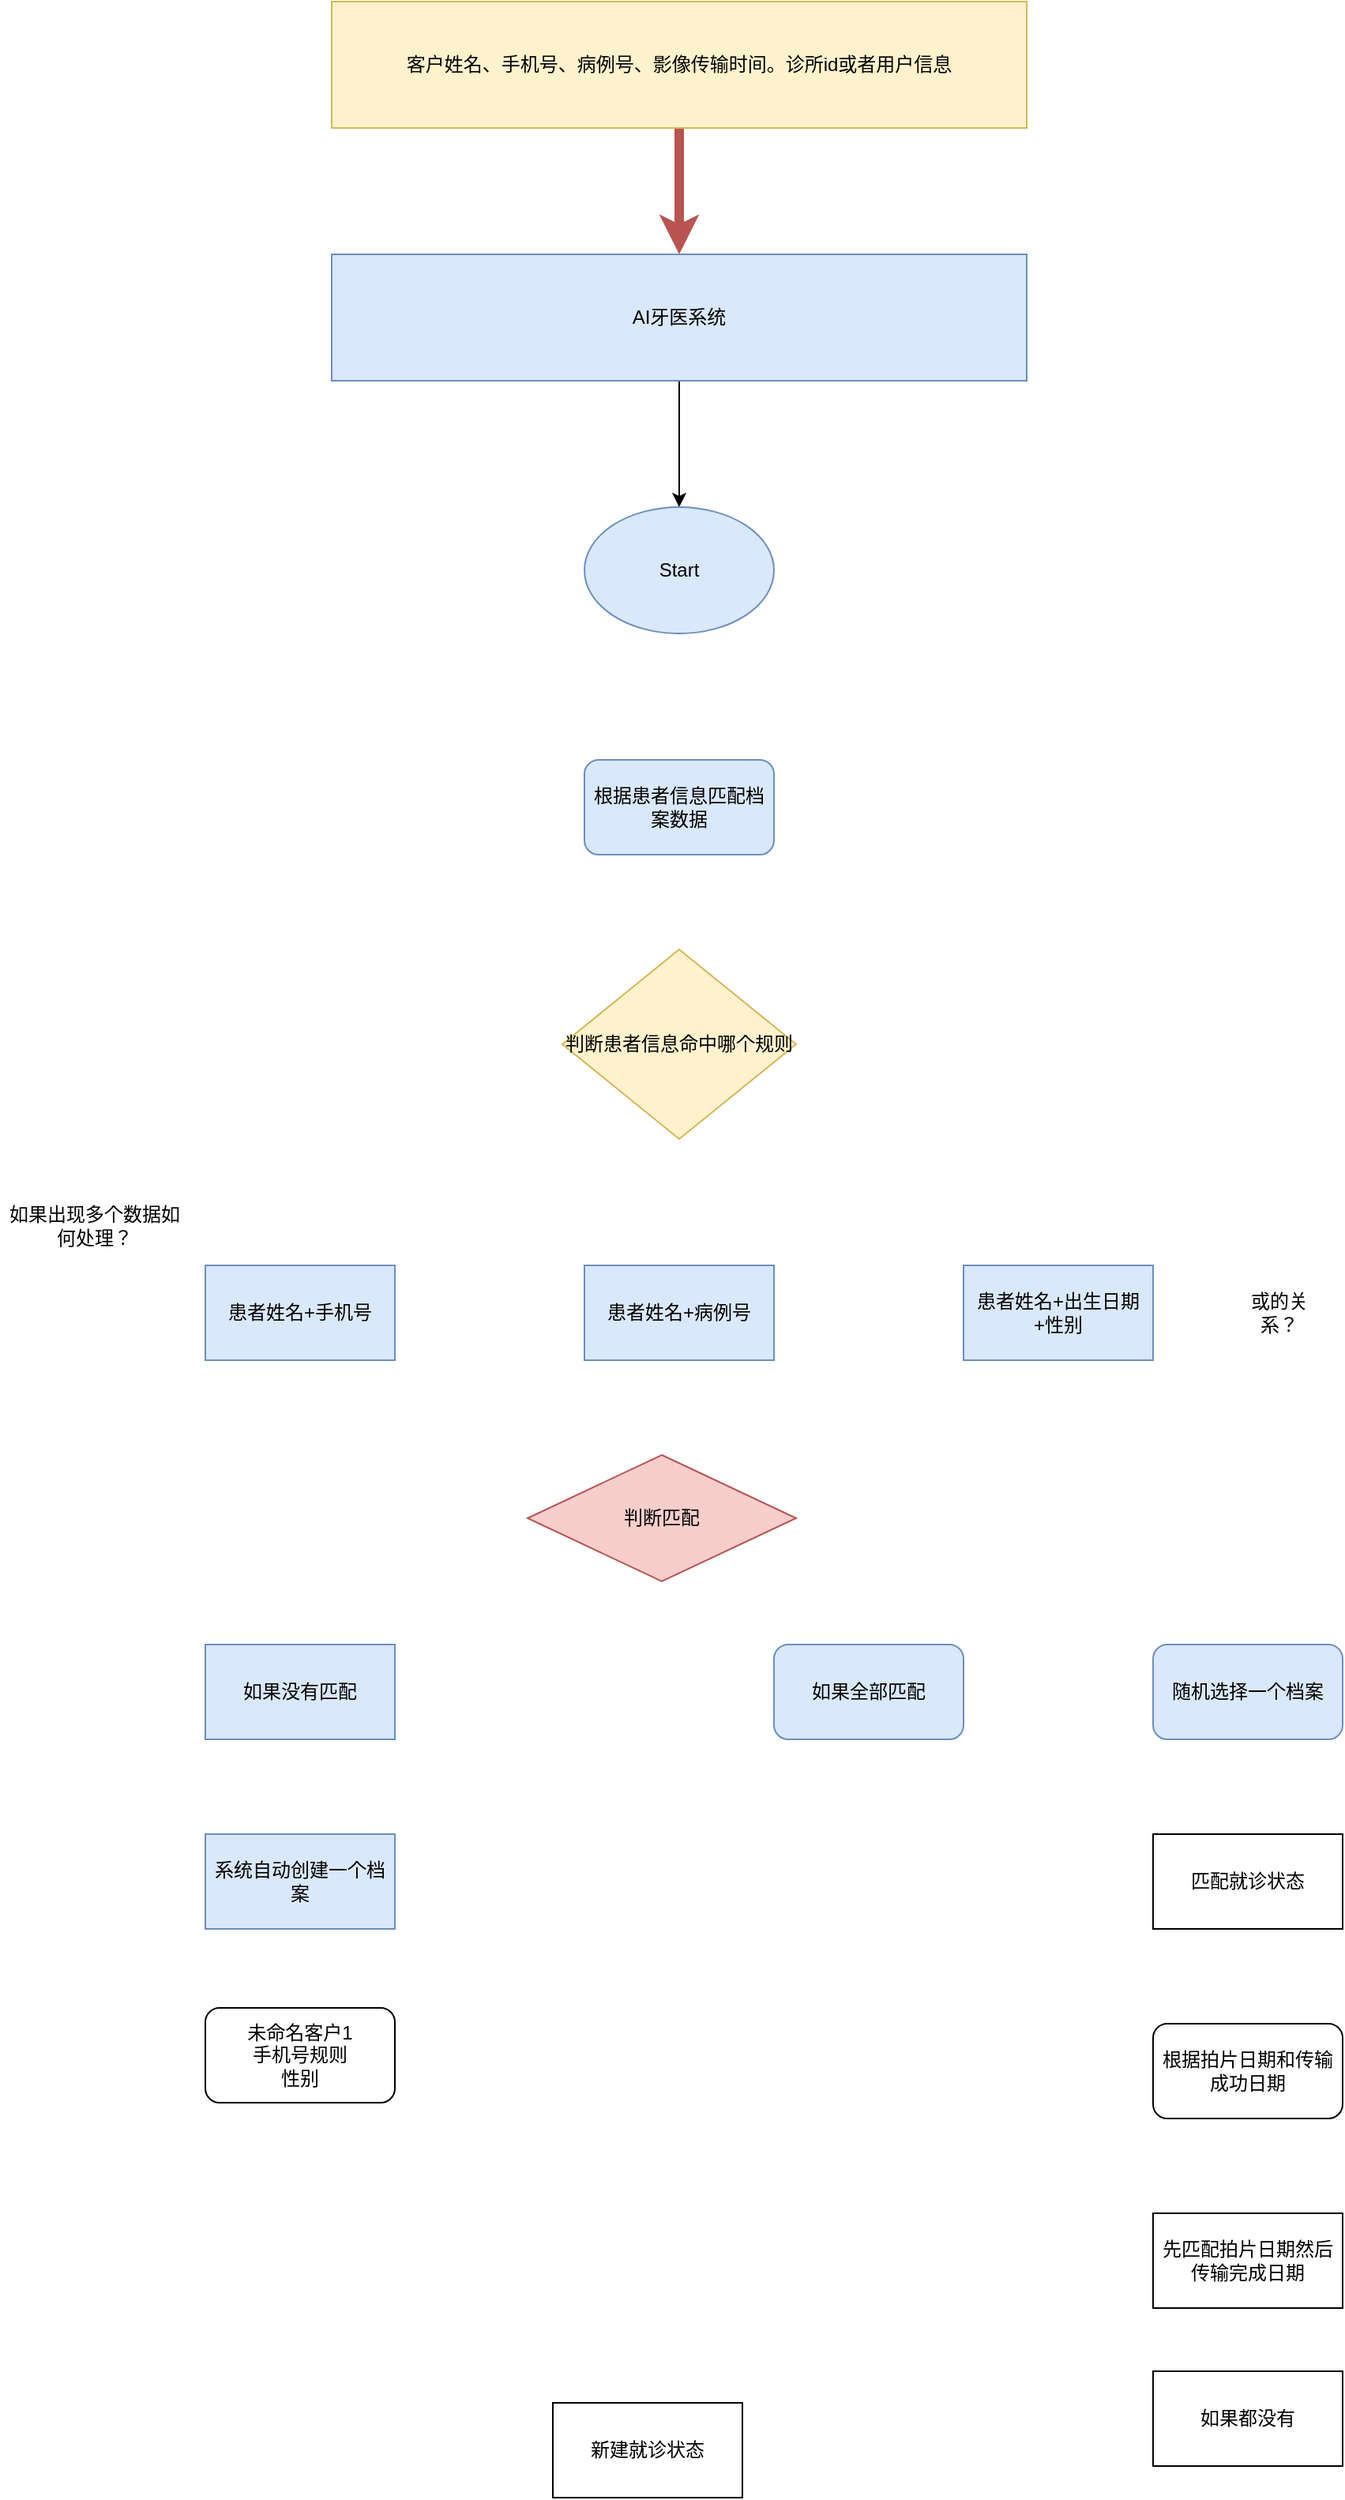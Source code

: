<mxfile version="20.4.2" type="github">
  <diagram id="0uF88qrrJIsZdChHyWDg" name="第 1 页">
    <mxGraphModel dx="946" dy="614" grid="1" gridSize="10" guides="1" tooltips="1" connect="1" arrows="1" fold="1" page="1" pageScale="1" pageWidth="827" pageHeight="1169" math="0" shadow="0">
      <root>
        <mxCell id="0" />
        <mxCell id="1" parent="0" />
        <mxCell id="lVQHTALBccKQVXWC6iIf-3" value="" style="edgeStyle=orthogonalEdgeStyle;orthogonalLoop=1;jettySize=auto;html=1;rounded=0;strokeWidth=6;fillColor=#f8cecc;strokeColor=#b85450;" edge="1" parent="1" source="lVQHTALBccKQVXWC6iIf-1" target="lVQHTALBccKQVXWC6iIf-2">
          <mxGeometry relative="1" as="geometry" />
        </mxCell>
        <mxCell id="lVQHTALBccKQVXWC6iIf-1" value="客户姓名、手机号、病例号、影像传输时间。诊所id或者用户信息" style="rounded=0;whiteSpace=wrap;html=1;fillColor=#fff2cc;strokeColor=#d6b656;" vertex="1" parent="1">
          <mxGeometry x="240" y="40" width="440" height="80" as="geometry" />
        </mxCell>
        <mxCell id="lVQHTALBccKQVXWC6iIf-5" value="" style="edgeStyle=orthogonalEdgeStyle;rounded=0;orthogonalLoop=1;jettySize=auto;html=1;strokeWidth=1;" edge="1" parent="1" source="lVQHTALBccKQVXWC6iIf-2" target="lVQHTALBccKQVXWC6iIf-4">
          <mxGeometry relative="1" as="geometry" />
        </mxCell>
        <mxCell id="lVQHTALBccKQVXWC6iIf-2" value="AI牙医系统" style="rounded=0;whiteSpace=wrap;html=1;fillColor=#dae8fc;strokeColor=#6c8ebf;" vertex="1" parent="1">
          <mxGeometry x="240" y="200" width="440" height="80" as="geometry" />
        </mxCell>
        <mxCell id="lVQHTALBccKQVXWC6iIf-4" value="Start" style="ellipse;whiteSpace=wrap;html=1;fillColor=#dae8fc;strokeColor=#6c8ebf;" vertex="1" parent="1">
          <mxGeometry x="400" y="360" width="120" height="80" as="geometry" />
        </mxCell>
        <mxCell id="lVQHTALBccKQVXWC6iIf-6" value="根据患者信息匹配档案数据" style="rounded=1;whiteSpace=wrap;html=1;fillColor=#dae8fc;strokeColor=#6c8ebf;" vertex="1" parent="1">
          <mxGeometry x="400" y="520" width="120" height="60" as="geometry" />
        </mxCell>
        <mxCell id="lVQHTALBccKQVXWC6iIf-9" value="判断患者信息命中哪个规则" style="rhombus;whiteSpace=wrap;html=1;fillColor=#fff2cc;strokeColor=#d6b656;" vertex="1" parent="1">
          <mxGeometry x="386" y="640" width="148" height="120" as="geometry" />
        </mxCell>
        <mxCell id="lVQHTALBccKQVXWC6iIf-10" value="患者姓名+病例号" style="rounded=0;whiteSpace=wrap;html=1;fillColor=#dae8fc;strokeColor=#6c8ebf;" vertex="1" parent="1">
          <mxGeometry x="400" y="840" width="120" height="60" as="geometry" />
        </mxCell>
        <mxCell id="lVQHTALBccKQVXWC6iIf-11" value="患者姓名+手机号" style="rounded=0;whiteSpace=wrap;html=1;fillColor=#dae8fc;strokeColor=#6c8ebf;" vertex="1" parent="1">
          <mxGeometry x="160" y="840" width="120" height="60" as="geometry" />
        </mxCell>
        <mxCell id="lVQHTALBccKQVXWC6iIf-12" value="患者姓名+出生日期+性别" style="rounded=0;whiteSpace=wrap;html=1;fillColor=#dae8fc;strokeColor=#6c8ebf;" vertex="1" parent="1">
          <mxGeometry x="640" y="840" width="120" height="60" as="geometry" />
        </mxCell>
        <mxCell id="lVQHTALBccKQVXWC6iIf-14" value="如果出现多个数据如何处理？" style="text;html=1;strokeColor=none;fillColor=none;align=center;verticalAlign=middle;whiteSpace=wrap;rounded=0;" vertex="1" parent="1">
          <mxGeometry x="30" y="800" width="120" height="30" as="geometry" />
        </mxCell>
        <mxCell id="lVQHTALBccKQVXWC6iIf-15" value="或的关系？" style="text;html=1;strokeColor=none;fillColor=none;align=center;verticalAlign=middle;whiteSpace=wrap;rounded=0;" vertex="1" parent="1">
          <mxGeometry x="810" y="855" width="60" height="30" as="geometry" />
        </mxCell>
        <mxCell id="lVQHTALBccKQVXWC6iIf-16" value="如果全部匹配" style="rounded=1;whiteSpace=wrap;html=1;fillColor=#dae8fc;strokeColor=#6c8ebf;" vertex="1" parent="1">
          <mxGeometry x="520" y="1080" width="120" height="60" as="geometry" />
        </mxCell>
        <mxCell id="lVQHTALBccKQVXWC6iIf-17" value="随机选择一个档案" style="rounded=1;whiteSpace=wrap;html=1;fillColor=#dae8fc;strokeColor=#6c8ebf;" vertex="1" parent="1">
          <mxGeometry x="760" y="1080" width="120" height="60" as="geometry" />
        </mxCell>
        <mxCell id="lVQHTALBccKQVXWC6iIf-18" value="如果没有匹配" style="rounded=0;whiteSpace=wrap;html=1;fillColor=#dae8fc;strokeColor=#6c8ebf;" vertex="1" parent="1">
          <mxGeometry x="160" y="1080" width="120" height="60" as="geometry" />
        </mxCell>
        <mxCell id="lVQHTALBccKQVXWC6iIf-19" value="系统自动创建一个档案" style="rounded=0;whiteSpace=wrap;html=1;fillColor=#dae8fc;strokeColor=#6c8ebf;" vertex="1" parent="1">
          <mxGeometry x="160" y="1200" width="120" height="60" as="geometry" />
        </mxCell>
        <mxCell id="lVQHTALBccKQVXWC6iIf-20" value="未命名客户1&lt;br&gt;手机号规则&lt;br&gt;性别" style="rounded=1;whiteSpace=wrap;html=1;" vertex="1" parent="1">
          <mxGeometry x="160" y="1310" width="120" height="60" as="geometry" />
        </mxCell>
        <mxCell id="lVQHTALBccKQVXWC6iIf-21" value="新建就诊状态" style="rounded=0;whiteSpace=wrap;html=1;" vertex="1" parent="1">
          <mxGeometry x="380" y="1560" width="120" height="60" as="geometry" />
        </mxCell>
        <mxCell id="lVQHTALBccKQVXWC6iIf-22" value="判断匹配" style="rhombus;whiteSpace=wrap;html=1;fillColor=#f8cecc;strokeColor=#b85450;" vertex="1" parent="1">
          <mxGeometry x="364" y="960" width="170" height="80" as="geometry" />
        </mxCell>
        <mxCell id="lVQHTALBccKQVXWC6iIf-23" value="匹配就诊状态" style="rounded=0;whiteSpace=wrap;html=1;" vertex="1" parent="1">
          <mxGeometry x="760" y="1200" width="120" height="60" as="geometry" />
        </mxCell>
        <mxCell id="lVQHTALBccKQVXWC6iIf-24" value="根据拍片日期和传输成功日期" style="rounded=1;whiteSpace=wrap;html=1;" vertex="1" parent="1">
          <mxGeometry x="760" y="1320" width="120" height="60" as="geometry" />
        </mxCell>
        <mxCell id="lVQHTALBccKQVXWC6iIf-25" value="先匹配拍片日期然后传输完成日期" style="rounded=0;whiteSpace=wrap;html=1;" vertex="1" parent="1">
          <mxGeometry x="760" y="1440" width="120" height="60" as="geometry" />
        </mxCell>
        <mxCell id="lVQHTALBccKQVXWC6iIf-26" value="如果都没有" style="rounded=0;whiteSpace=wrap;html=1;" vertex="1" parent="1">
          <mxGeometry x="760" y="1540" width="120" height="60" as="geometry" />
        </mxCell>
      </root>
    </mxGraphModel>
  </diagram>
</mxfile>
